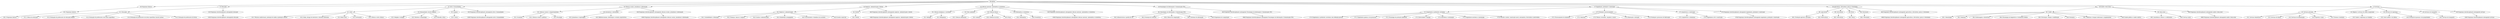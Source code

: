 digraph tree {
    "disciplinas";
    " 00 Programas básicos
";
    " 001 Programas básicos
";
    " 0011 Programas básicos
";
    " 01 Educação
";
    " 011 Educação
";
    " 0111 Ciência da educação
";
    " 0112 Formação de professores de educação infantil
";
    " 0113 Formação de professores sem áreas específicas
";
    " 0114 Formação de professores em áreas específicas (exceto Letras)
";
    " 0115 Formação de professores de letras
";
    " 018 Programas interdisciplinares abrangendo educação
";
    " 0188 Programas interdisciplinares abrangendo educação
";
    " 02 Artes e humanidades
";
    " 021 Artes
";
    " 0211 Técnicas audiovisuais, produção de mídia e produção cultural
";
    " 0212 Moda, design de interiores e desenho industrial
";
    " 0213 Belas artes
";
    " 0214 Artesanato
";
    " 0215 Música e artes cênicas
";
    " 022 Humanidades (exceto línguas)
";
    " 0221 Religião e teologia
";
    " 0222 História e arqueologia
";
    " 0223 Filosofia e ética
";
    " 023 Línguas 
";
    " 0231 Letras
";
    " 028 Programas interdisciplinares abrangendo artes e humanidades
";
    " 0288 Programas interdisciplinares abrangendo artes e humanidades
";
    " 03 Ciências sociais, jornalismo e informação
";
    " 031 Ciências sociais e comportamentais
";
    " 0311 Economia
";
    " 0312 Ciências sociais e políticas
";
    " 0313 Psicologia
";
    " 032 Jornalismo e informação 
";
    " 0321 Jornalismo e reportagem
";
    " 0322 Biblioteconomia, informação e estudos arquivísticos
";
    " 038 Programas interdisciplinares abrangendo ciências sociais, jornalismo e informação
";
    " 0388 Programas interdisciplinares abrangendo ciências sociais, jornalismo e informação
";
    " 04 Negócios, administração e direito
";
    " 041 Negócios e administração
";
    " 0411 Contabilidade e tributação
";
    " 0412 Finanças, bancos e seguros
";
    " 0413 Gestão e administração
";
    " 0414 Marketing e propaganda
";
    " 0415 Secretariado e trabalhos de escritório
";
    " 0416 Gestão comercial
";
    " 042 Direito
";
    " 0421 Direito
";
    " 048 Programas interdisciplinares abrangendo negócios, administração e direito
";
    " 0488 Programas interdisciplinares abrangendo negócios, administração e direito
";
    " 05 Ciências naturais, matemática e estatística
";
    " 051 Ciências biológicas e correlatas
";
    " 0511 Biologia
";
    " 0512 Bioquímica
";
    " 052 Meio ambiente
";
    " 0521 Ciências ambientais
";
    " 053 Ciências físicas
";
    " 0531 Química
";
    " 0532 Ciências da terra
";
    " 0533 Física
";
    " 054 Matemática e estatística
";
    " 0541 Matemática
";
    " 0542 Estatística
";
    " 058 Programas interdisciplinares abrangendo ciências naturais, matemática e estatística
";
    " 0588 Programas interdisciplinares abrangendo ciências naturais, matemática e estatística
";
    " 06 Tecnologias da Informação e Comunicação (TIC)
";
    " 061 Tecnologias da Informação e Comunicação (TIC)
";
    " 0612 Infraestrutura e gestão de TIC
";
    " 0613 Produção de software
";
    " 0614 Ciência da computação
";
    " 0615 Sistemas de informação
";
    " 0616 Engenharia de computação
";
    " 068 Programas interdisciplinares abrangendo Tecnologias da Informação e Comunicação (TIC)
";
    " 0688 Programas interdisciplinares abrangendo Tecnologias da Informação e Comunicação (TIC)
";
    " 07 Engenharia, produção e construção
";
    " 071 Engenharia e profissões correlatas
";
    " 0710 Engenharia e profissões correlatas sem definição precisa
";
    " 0711 Engenharia química e de processos
";
    " 0712 Tecnologia de proteção ambiental
";
    " 0713 Eletricidade e energia
";
    " 0714 Eletrônica e automação
";
    " 0715 Engenharia mecânica e metalurgia
";
    " 0716 Veículos a motor, construção naval, aeronáutica, ferroviária e metroviária
";
    " 072 Produção e processamento
";
    " 0721 Processamento de alimentos
";
    " 0722 Materiais
";
    " 0723 Têxteis (vestuário, calçados e couro)
";
    " 0724 Mineração e extração
";
    " 0725 Produção e processos de fabricação
";
    " 073 Arquitetura e construção
";
    " 0731 Arquitetura e urbanismo
";
    " 0732 Engenharia civil e construção
";
    " 078 Programas interdisciplinares abrangendo engenharia, produção e construção
";
    " 0788 Programas interdisciplinares abrangendo engenharia, produção e construção
";
    " 08 Agricultura, silvicultura, pesca e veterinária
";
    " 081 Agricultura
";
    " 0811 Produção agrícola e pecuária
";
    " 0812 Horticultura
";
    " 082 Silvicultura
";
    " 0821 Silvicultura
";
    " 083 Pesca
";
    " 0831 Pesca
";
    " 084 Veterinária
";
    " 0841 Veterinária
";
    " 088 Programas interdisciplinares abrangendo agricultura, silvicultura, pesca e veterinária
";
    " 0888 Programas interdisciplinares abrangendo agricultura, silvicultura, pesca e veterinária
";
    " 09 Saúde e bem-estar
";
    " 091 Saúde
";
    " 0911 Odontologia
";
    " 0912 Medicina
";
    " 0913 Enfermagem e obstetrícia
";
    " 0914 Tecnologia de diagnóstico e tratamento médico
";
    " 0915 Prevenção, terapia e reabilitação
";
    " 0916 Farmácia
";
    " 0917 Medicina e terapia tradicional e complementar
";
    " 0918 Saúde pública e saúde coletiva
";
    " 092 Bem-estar
";
    " 0921 Assistência a idosos e a deficientes
";
    " 0923 Serviço social
";
    " 098 Programas interdisciplinares abrangendo saúde e bem-estar
";
    " 0988 Programas interdisciplinares abrangendo saúde e bem-estar
";
    " 10 Serviços
";
    " 101 Serviços pessoais
";
    " 1011 Serviços domésticos
";
    " 1012 Serviços de beleza
";
    " 1013 Serviços de alimentação
";
    " 1014 Esportes e lazer
";
    " 1015 Turismo e hotelaria
";
    " 102 Higiene e serviços de saúde ocupacional
";
    " 1022 Saúde e segurança no trabalho
";
    " 103 Serviços de segurança
";
    " 1031 Setor militar e de defesa
";
    " 1032 Proteção de pessoas e de propriedades
";
    " 104 Serviços de transporte
";
    " 1041 Serviços de transporte
";
    " 108 Programas interdisciplinares abrangendo serviços
";
    " 1088 Programas interdisciplinares abrangendo serviços
";
    "disciplinas" -> " 00 Programas básicos
";
    "disciplinas" -> " 01 Educação
";
    "disciplinas" -> " 02 Artes e humanidades
";
    "disciplinas" -> " 03 Ciências sociais, jornalismo e informação
";
    "disciplinas" -> " 04 Negócios, administração e direito
";
    "disciplinas" -> " 05 Ciências naturais, matemática e estatística
";
    "disciplinas" -> " 06 Tecnologias da Informação e Comunicação (TIC)
";
    "disciplinas" -> " 07 Engenharia, produção e construção
";
    "disciplinas" -> " 08 Agricultura, silvicultura, pesca e veterinária
";
    "disciplinas" -> " 09 Saúde e bem-estar
";
    "disciplinas" -> " 10 Serviços
";
    " 00 Programas básicos
" -> " 001 Programas básicos
";
    " 001 Programas básicos
" -> " 0011 Programas básicos
";
    " 01 Educação
" -> " 011 Educação
";
    " 01 Educação
" -> " 018 Programas interdisciplinares abrangendo educação
";
    " 011 Educação
" -> " 0111 Ciência da educação
";
    " 011 Educação
" -> " 0112 Formação de professores de educação infantil
";
    " 011 Educação
" -> " 0113 Formação de professores sem áreas específicas
";
    " 011 Educação
" -> " 0114 Formação de professores em áreas específicas (exceto Letras)
";
    " 011 Educação
" -> " 0115 Formação de professores de letras
";
    " 018 Programas interdisciplinares abrangendo educação
" -> " 0188 Programas interdisciplinares abrangendo educação
";
    " 02 Artes e humanidades
" -> " 021 Artes
";
    " 02 Artes e humanidades
" -> " 022 Humanidades (exceto línguas)
";
    " 02 Artes e humanidades
" -> " 023 Línguas 
";
    " 02 Artes e humanidades
" -> " 028 Programas interdisciplinares abrangendo artes e humanidades
";
    " 021 Artes
" -> " 0211 Técnicas audiovisuais, produção de mídia e produção cultural
";
    " 021 Artes
" -> " 0212 Moda, design de interiores e desenho industrial
";
    " 021 Artes
" -> " 0213 Belas artes
";
    " 021 Artes
" -> " 0214 Artesanato
";
    " 021 Artes
" -> " 0215 Música e artes cênicas
";
    " 022 Humanidades (exceto línguas)
" -> " 0221 Religião e teologia
";
    " 022 Humanidades (exceto línguas)
" -> " 0222 História e arqueologia
";
    " 022 Humanidades (exceto línguas)
" -> " 0223 Filosofia e ética
";
    " 023 Línguas 
" -> " 0231 Letras
";
    " 028 Programas interdisciplinares abrangendo artes e humanidades
" -> " 0288 Programas interdisciplinares abrangendo artes e humanidades
";
    " 03 Ciências sociais, jornalismo e informação
" -> " 031 Ciências sociais e comportamentais
";
    " 03 Ciências sociais, jornalismo e informação
" -> " 032 Jornalismo e informação 
";
    " 03 Ciências sociais, jornalismo e informação
" -> " 038 Programas interdisciplinares abrangendo ciências sociais, jornalismo e informação
";
    " 031 Ciências sociais e comportamentais
" -> " 0311 Economia
";
    " 031 Ciências sociais e comportamentais
" -> " 0312 Ciências sociais e políticas
";
    " 031 Ciências sociais e comportamentais
" -> " 0313 Psicologia
";
    " 032 Jornalismo e informação 
" -> " 0321 Jornalismo e reportagem
";
    " 032 Jornalismo e informação 
" -> " 0322 Biblioteconomia, informação e estudos arquivísticos
";
    " 038 Programas interdisciplinares abrangendo ciências sociais, jornalismo e informação
" -> " 0388 Programas interdisciplinares abrangendo ciências sociais, jornalismo e informação
";
    " 04 Negócios, administração e direito
" -> " 041 Negócios e administração
";
    " 04 Negócios, administração e direito
" -> " 042 Direito
";
    " 04 Negócios, administração e direito
" -> " 048 Programas interdisciplinares abrangendo negócios, administração e direito
";
    " 041 Negócios e administração
" -> " 0411 Contabilidade e tributação
";
    " 041 Negócios e administração
" -> " 0412 Finanças, bancos e seguros
";
    " 041 Negócios e administração
" -> " 0413 Gestão e administração
";
    " 041 Negócios e administração
" -> " 0414 Marketing e propaganda
";
    " 041 Negócios e administração
" -> " 0415 Secretariado e trabalhos de escritório
";
    " 041 Negócios e administração
" -> " 0416 Gestão comercial
";
    " 042 Direito
" -> " 0421 Direito
";
    " 048 Programas interdisciplinares abrangendo negócios, administração e direito
" -> " 0488 Programas interdisciplinares abrangendo negócios, administração e direito
";
    " 05 Ciências naturais, matemática e estatística
" -> " 051 Ciências biológicas e correlatas
";
    " 05 Ciências naturais, matemática e estatística
" -> " 052 Meio ambiente
";
    " 05 Ciências naturais, matemática e estatística
" -> " 053 Ciências físicas
";
    " 05 Ciências naturais, matemática e estatística
" -> " 054 Matemática e estatística
";
    " 05 Ciências naturais, matemática e estatística
" -> " 058 Programas interdisciplinares abrangendo ciências naturais, matemática e estatística
";
    " 051 Ciências biológicas e correlatas
" -> " 0511 Biologia
";
    " 051 Ciências biológicas e correlatas
" -> " 0512 Bioquímica
";
    " 052 Meio ambiente
" -> " 0521 Ciências ambientais
";
    " 053 Ciências físicas
" -> " 0531 Química
";
    " 053 Ciências físicas
" -> " 0532 Ciências da terra
";
    " 053 Ciências físicas
" -> " 0533 Física
";
    " 054 Matemática e estatística
" -> " 0541 Matemática
";
    " 054 Matemática e estatística
" -> " 0542 Estatística
";
    " 058 Programas interdisciplinares abrangendo ciências naturais, matemática e estatística
" -> " 0588 Programas interdisciplinares abrangendo ciências naturais, matemática e estatística
";
    " 06 Tecnologias da Informação e Comunicação (TIC)
" -> " 061 Tecnologias da Informação e Comunicação (TIC)
";
    " 06 Tecnologias da Informação e Comunicação (TIC)
" -> " 068 Programas interdisciplinares abrangendo Tecnologias da Informação e Comunicação (TIC)
";
    " 061 Tecnologias da Informação e Comunicação (TIC)
" -> " 0612 Infraestrutura e gestão de TIC
";
    " 061 Tecnologias da Informação e Comunicação (TIC)
" -> " 0613 Produção de software
";
    " 061 Tecnologias da Informação e Comunicação (TIC)
" -> " 0614 Ciência da computação
";
    " 061 Tecnologias da Informação e Comunicação (TIC)
" -> " 0615 Sistemas de informação
";
    " 061 Tecnologias da Informação e Comunicação (TIC)
" -> " 0616 Engenharia de computação
";
    " 068 Programas interdisciplinares abrangendo Tecnologias da Informação e Comunicação (TIC)
" -> " 0688 Programas interdisciplinares abrangendo Tecnologias da Informação e Comunicação (TIC)
";
    " 07 Engenharia, produção e construção
" -> " 071 Engenharia e profissões correlatas
";
    " 07 Engenharia, produção e construção
" -> " 072 Produção e processamento
";
    " 07 Engenharia, produção e construção
" -> " 073 Arquitetura e construção
";
    " 07 Engenharia, produção e construção
" -> " 078 Programas interdisciplinares abrangendo engenharia, produção e construção
";
    " 071 Engenharia e profissões correlatas
" -> " 0710 Engenharia e profissões correlatas sem definição precisa
";
    " 071 Engenharia e profissões correlatas
" -> " 0711 Engenharia química e de processos
";
    " 071 Engenharia e profissões correlatas
" -> " 0712 Tecnologia de proteção ambiental
";
    " 071 Engenharia e profissões correlatas
" -> " 0713 Eletricidade e energia
";
    " 071 Engenharia e profissões correlatas
" -> " 0714 Eletrônica e automação
";
    " 071 Engenharia e profissões correlatas
" -> " 0715 Engenharia mecânica e metalurgia
";
    " 071 Engenharia e profissões correlatas
" -> " 0716 Veículos a motor, construção naval, aeronáutica, ferroviária e metroviária
";
    " 072 Produção e processamento
" -> " 0721 Processamento de alimentos
";
    " 072 Produção e processamento
" -> " 0722 Materiais
";
    " 072 Produção e processamento
" -> " 0723 Têxteis (vestuário, calçados e couro)
";
    " 072 Produção e processamento
" -> " 0724 Mineração e extração
";
    " 072 Produção e processamento
" -> " 0725 Produção e processos de fabricação
";
    " 073 Arquitetura e construção
" -> " 0731 Arquitetura e urbanismo
";
    " 073 Arquitetura e construção
" -> " 0732 Engenharia civil e construção
";
    " 078 Programas interdisciplinares abrangendo engenharia, produção e construção
" -> " 0788 Programas interdisciplinares abrangendo engenharia, produção e construção
";
    " 08 Agricultura, silvicultura, pesca e veterinária
" -> " 081 Agricultura
";
    " 08 Agricultura, silvicultura, pesca e veterinária
" -> " 082 Silvicultura
";
    " 08 Agricultura, silvicultura, pesca e veterinária
" -> " 083 Pesca
";
    " 08 Agricultura, silvicultura, pesca e veterinária
" -> " 084 Veterinária
";
    " 08 Agricultura, silvicultura, pesca e veterinária
" -> " 088 Programas interdisciplinares abrangendo agricultura, silvicultura, pesca e veterinária
";
    " 081 Agricultura
" -> " 0811 Produção agrícola e pecuária
";
    " 081 Agricultura
" -> " 0812 Horticultura
";
    " 082 Silvicultura
" -> " 0821 Silvicultura
";
    " 083 Pesca
" -> " 0831 Pesca
";
    " 084 Veterinária
" -> " 0841 Veterinária
";
    " 088 Programas interdisciplinares abrangendo agricultura, silvicultura, pesca e veterinária
" -> " 0888 Programas interdisciplinares abrangendo agricultura, silvicultura, pesca e veterinária
";
    " 09 Saúde e bem-estar
" -> " 091 Saúde
";
    " 09 Saúde e bem-estar
" -> " 092 Bem-estar
";
    " 09 Saúde e bem-estar
" -> " 098 Programas interdisciplinares abrangendo saúde e bem-estar
";
    " 091 Saúde
" -> " 0911 Odontologia
";
    " 091 Saúde
" -> " 0912 Medicina
";
    " 091 Saúde
" -> " 0913 Enfermagem e obstetrícia
";
    " 091 Saúde
" -> " 0914 Tecnologia de diagnóstico e tratamento médico
";
    " 091 Saúde
" -> " 0915 Prevenção, terapia e reabilitação
";
    " 091 Saúde
" -> " 0916 Farmácia
";
    " 091 Saúde
" -> " 0917 Medicina e terapia tradicional e complementar
";
    " 091 Saúde
" -> " 0918 Saúde pública e saúde coletiva
";
    " 092 Bem-estar
" -> " 0921 Assistência a idosos e a deficientes
";
    " 092 Bem-estar
" -> " 0923 Serviço social
";
    " 098 Programas interdisciplinares abrangendo saúde e bem-estar
" -> " 0988 Programas interdisciplinares abrangendo saúde e bem-estar
";
    " 10 Serviços
" -> " 101 Serviços pessoais
";
    " 10 Serviços
" -> " 102 Higiene e serviços de saúde ocupacional
";
    " 10 Serviços
" -> " 103 Serviços de segurança
";
    " 10 Serviços
" -> " 104 Serviços de transporte
";
    " 10 Serviços
" -> " 108 Programas interdisciplinares abrangendo serviços
";
    " 101 Serviços pessoais
" -> " 1011 Serviços domésticos
";
    " 101 Serviços pessoais
" -> " 1012 Serviços de beleza
";
    " 101 Serviços pessoais
" -> " 1013 Serviços de alimentação
";
    " 101 Serviços pessoais
" -> " 1014 Esportes e lazer
";
    " 101 Serviços pessoais
" -> " 1015 Turismo e hotelaria
";
    " 102 Higiene e serviços de saúde ocupacional
" -> " 1022 Saúde e segurança no trabalho
";
    " 103 Serviços de segurança
" -> " 1031 Setor militar e de defesa
";
    " 103 Serviços de segurança
" -> " 1032 Proteção de pessoas e de propriedades
";
    " 104 Serviços de transporte
" -> " 1041 Serviços de transporte
";
    " 108 Programas interdisciplinares abrangendo serviços
" -> " 1088 Programas interdisciplinares abrangendo serviços
";
}
